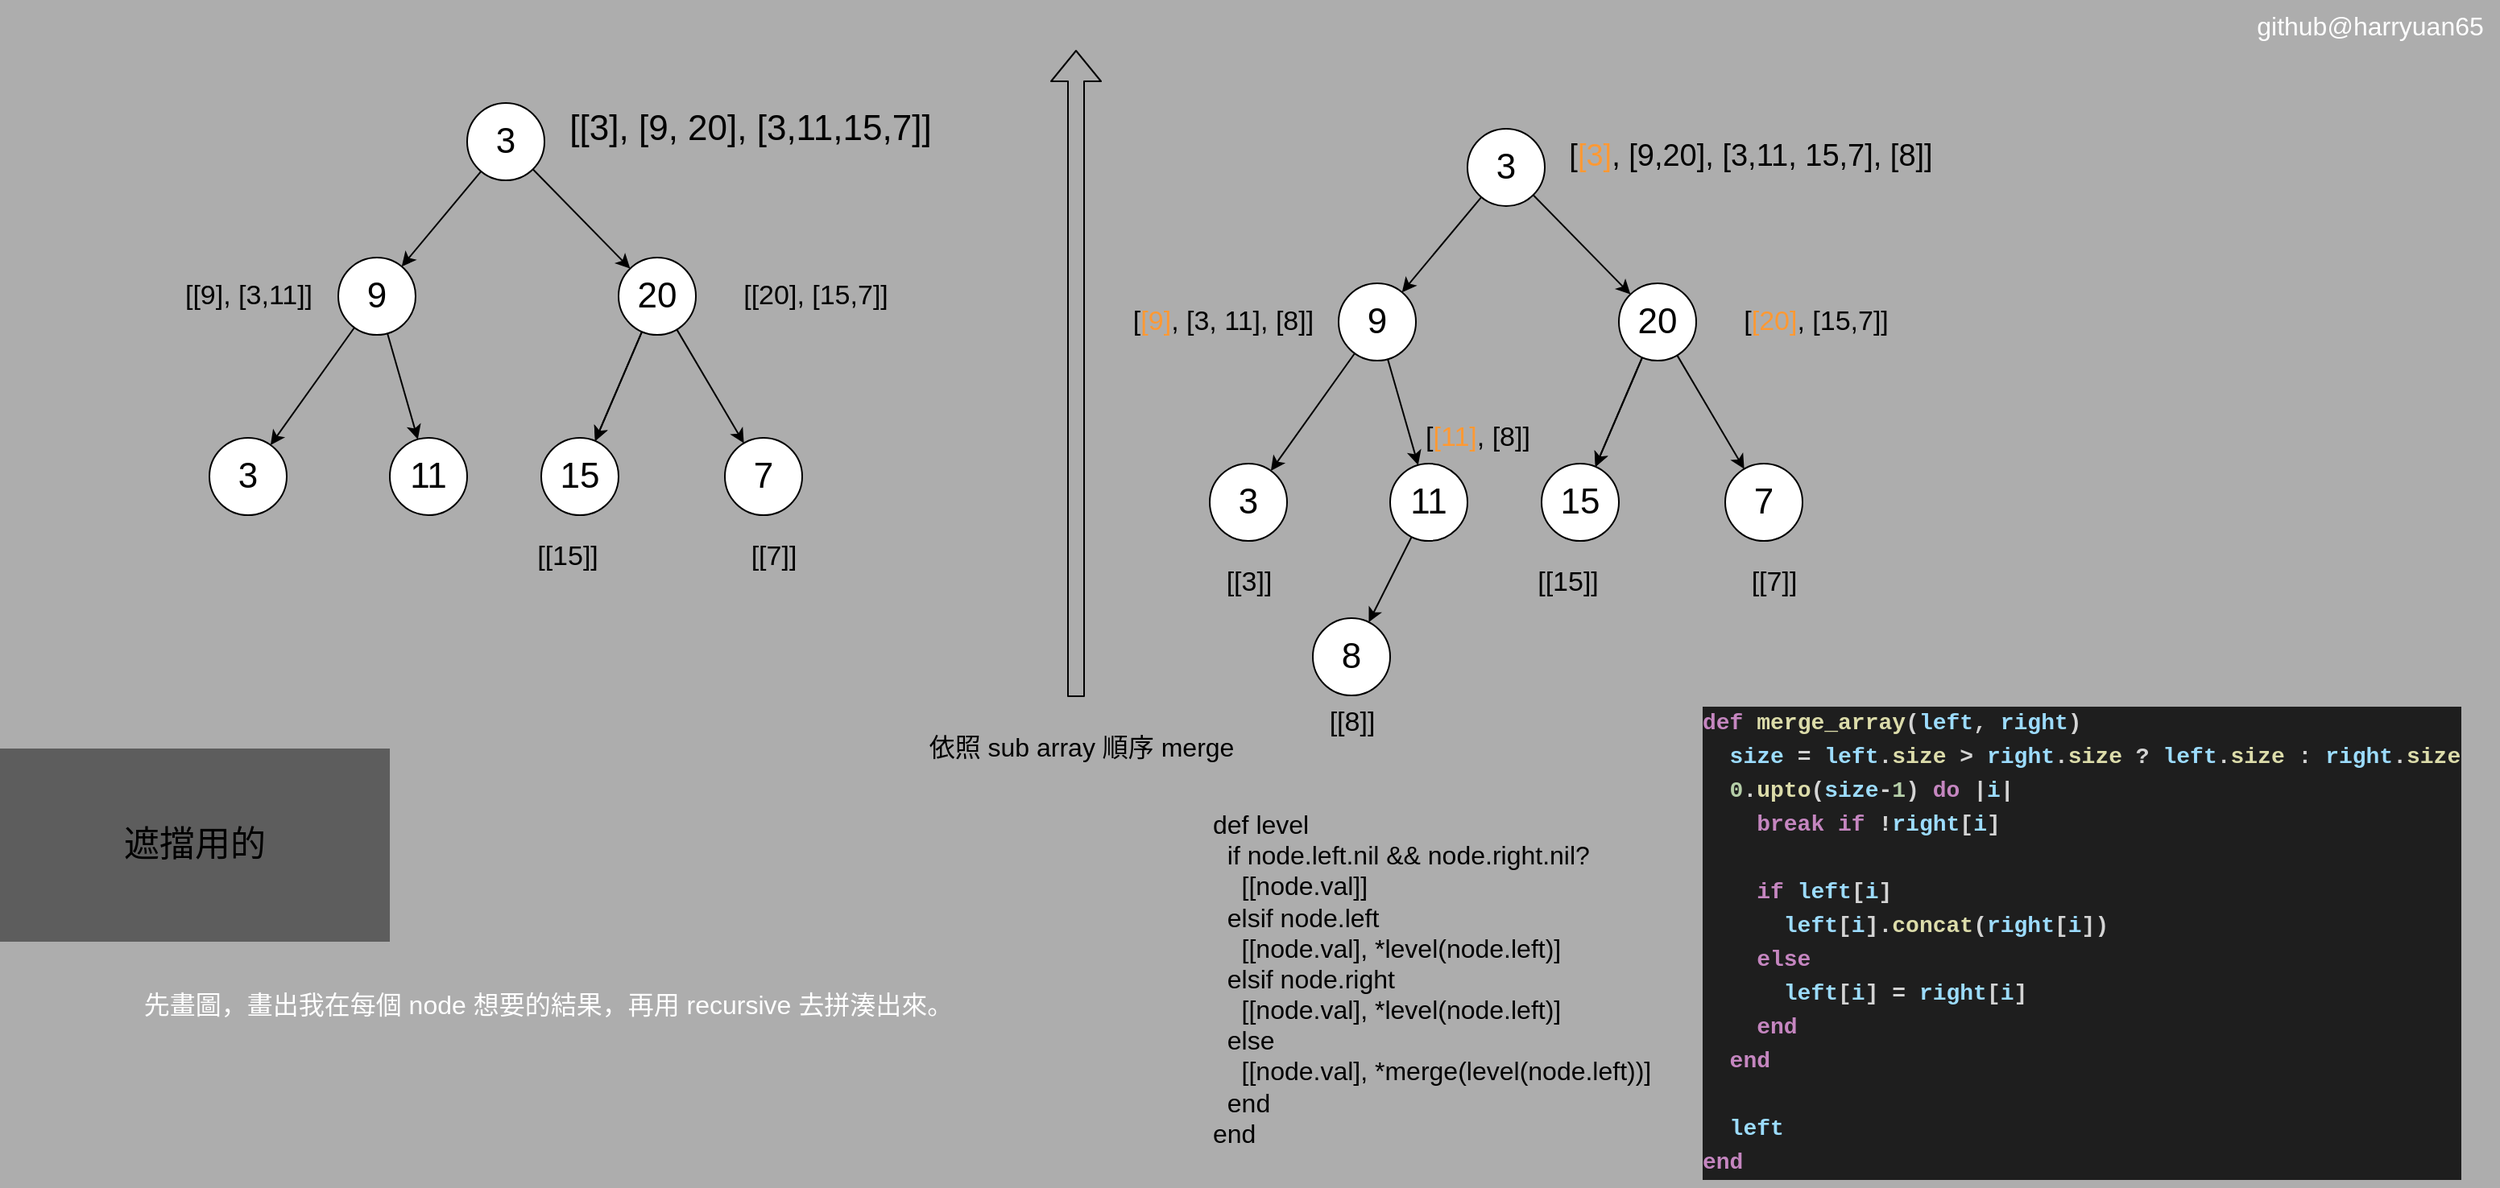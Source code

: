 <mxfile>
    <diagram id="cXXxxFhgvLypDgUAAeSp" name="Page-1">
        <mxGraphModel dx="490" dy="320" grid="1" gridSize="16" guides="1" tooltips="1" connect="1" arrows="1" fold="1" page="1" pageScale="1" pageWidth="827" pageHeight="1169" background="#ADADAD" math="0" shadow="0">
            <root>
                <mxCell id="0"/>
                <mxCell id="1" parent="0"/>
                <mxCell id="5" value="" style="edgeStyle=none;html=1;fontSize=22;" edge="1" parent="1" source="2" target="4">
                    <mxGeometry relative="1" as="geometry"/>
                </mxCell>
                <mxCell id="7" value="" style="edgeStyle=none;html=1;fontSize=22;" edge="1" parent="1" source="2" target="6">
                    <mxGeometry relative="1" as="geometry"/>
                </mxCell>
                <mxCell id="2" value="&lt;font style=&quot;font-size: 22px&quot;&gt;3&lt;/font&gt;" style="ellipse;whiteSpace=wrap;html=1;aspect=fixed;" vertex="1" parent="1">
                    <mxGeometry x="390" y="64" width="48" height="48" as="geometry"/>
                </mxCell>
                <mxCell id="14" value="" style="edgeStyle=none;html=1;fontSize=22;" edge="1" parent="1" source="4" target="13">
                    <mxGeometry relative="1" as="geometry"/>
                </mxCell>
                <mxCell id="16" value="" style="edgeStyle=none;html=1;fontSize=22;" edge="1" parent="1" source="4" target="15">
                    <mxGeometry relative="1" as="geometry"/>
                </mxCell>
                <mxCell id="4" value="&lt;font style=&quot;font-size: 22px&quot;&gt;9&lt;/font&gt;" style="ellipse;whiteSpace=wrap;html=1;aspect=fixed;" vertex="1" parent="1">
                    <mxGeometry x="310" y="160" width="48" height="48" as="geometry"/>
                </mxCell>
                <mxCell id="9" value="" style="edgeStyle=none;html=1;fontSize=22;" edge="1" parent="1" source="6" target="8">
                    <mxGeometry relative="1" as="geometry"/>
                </mxCell>
                <mxCell id="10" value="" style="edgeStyle=none;html=1;fontSize=22;" edge="1" parent="1" source="6" target="8">
                    <mxGeometry relative="1" as="geometry"/>
                </mxCell>
                <mxCell id="12" value="" style="edgeStyle=none;html=1;fontSize=22;" edge="1" parent="1" source="6" target="11">
                    <mxGeometry relative="1" as="geometry"/>
                </mxCell>
                <mxCell id="6" value="&lt;font style=&quot;font-size: 22px&quot;&gt;20&lt;/font&gt;" style="ellipse;whiteSpace=wrap;html=1;aspect=fixed;" vertex="1" parent="1">
                    <mxGeometry x="484" y="160" width="48" height="48" as="geometry"/>
                </mxCell>
                <mxCell id="8" value="&lt;font style=&quot;font-size: 22px&quot;&gt;15&lt;/font&gt;" style="ellipse;whiteSpace=wrap;html=1;aspect=fixed;" vertex="1" parent="1">
                    <mxGeometry x="436" y="272" width="48" height="48" as="geometry"/>
                </mxCell>
                <mxCell id="11" value="&lt;font style=&quot;font-size: 22px&quot;&gt;7&lt;/font&gt;" style="ellipse;whiteSpace=wrap;html=1;aspect=fixed;" vertex="1" parent="1">
                    <mxGeometry x="550" y="272" width="48" height="48" as="geometry"/>
                </mxCell>
                <mxCell id="13" value="&lt;font style=&quot;font-size: 22px&quot;&gt;11&lt;/font&gt;" style="ellipse;whiteSpace=wrap;html=1;aspect=fixed;" vertex="1" parent="1">
                    <mxGeometry x="342" y="272" width="48" height="48" as="geometry"/>
                </mxCell>
                <mxCell id="15" value="&lt;font style=&quot;font-size: 22px&quot;&gt;3&lt;/font&gt;" style="ellipse;whiteSpace=wrap;html=1;aspect=fixed;" vertex="1" parent="1">
                    <mxGeometry x="230" y="272" width="48" height="48" as="geometry"/>
                </mxCell>
                <mxCell id="17" value="遮擋用的" style="rounded=0;whiteSpace=wrap;html=1;fontSize=22;fillColor=#0F0F0F;strokeColor=none;opacity=50;" vertex="1" parent="1">
                    <mxGeometry x="100" y="465" width="242" height="120" as="geometry"/>
                </mxCell>
                <mxCell id="18" value="[[3], [9, 20], [3,11,15,7]]" style="text;html=1;strokeColor=none;fillColor=none;align=center;verticalAlign=middle;whiteSpace=wrap;rounded=0;fontSize=22;opacity=50;" vertex="1" parent="1">
                    <mxGeometry x="444" y="64" width="244" height="32" as="geometry"/>
                </mxCell>
                <mxCell id="24" value="[[15]]" style="text;html=1;align=center;verticalAlign=middle;resizable=0;points=[];autosize=1;strokeColor=none;fillColor=none;fontSize=17;" vertex="1" parent="1">
                    <mxGeometry x="420" y="330" width="64" height="32" as="geometry"/>
                </mxCell>
                <mxCell id="25" value="[[7]]" style="text;html=1;align=center;verticalAlign=middle;resizable=0;points=[];autosize=1;strokeColor=none;fillColor=none;fontSize=17;" vertex="1" parent="1">
                    <mxGeometry x="556" y="330" width="48" height="32" as="geometry"/>
                </mxCell>
                <mxCell id="26" value="[[20], [15,7]]" style="text;html=1;align=center;verticalAlign=middle;resizable=0;points=[];autosize=1;strokeColor=none;fillColor=none;fontSize=17;" vertex="1" parent="1">
                    <mxGeometry x="550" y="168" width="112" height="32" as="geometry"/>
                </mxCell>
                <mxCell id="27" value="[[9], [3,11]]" style="text;html=1;align=center;verticalAlign=middle;resizable=0;points=[];autosize=1;strokeColor=none;fillColor=none;fontSize=17;" vertex="1" parent="1">
                    <mxGeometry x="206" y="168" width="96" height="32" as="geometry"/>
                </mxCell>
                <mxCell id="28" value="" style="edgeStyle=none;html=1;fontSize=22;" edge="1" parent="1" source="30" target="33">
                    <mxGeometry relative="1" as="geometry"/>
                </mxCell>
                <mxCell id="29" value="" style="edgeStyle=none;html=1;fontSize=22;" edge="1" parent="1" source="30" target="37">
                    <mxGeometry relative="1" as="geometry"/>
                </mxCell>
                <mxCell id="30" value="&lt;font style=&quot;font-size: 22px&quot;&gt;3&lt;/font&gt;" style="ellipse;whiteSpace=wrap;html=1;aspect=fixed;" vertex="1" parent="1">
                    <mxGeometry x="1011" y="80" width="48" height="48" as="geometry"/>
                </mxCell>
                <mxCell id="31" value="" style="edgeStyle=none;html=1;fontSize=22;" edge="1" parent="1" source="33" target="40">
                    <mxGeometry relative="1" as="geometry"/>
                </mxCell>
                <mxCell id="32" value="" style="edgeStyle=none;html=1;fontSize=22;" edge="1" parent="1" source="33" target="41">
                    <mxGeometry relative="1" as="geometry"/>
                </mxCell>
                <mxCell id="33" value="&lt;font style=&quot;font-size: 22px&quot;&gt;9&lt;/font&gt;" style="ellipse;whiteSpace=wrap;html=1;aspect=fixed;" vertex="1" parent="1">
                    <mxGeometry x="931" y="176" width="48" height="48" as="geometry"/>
                </mxCell>
                <mxCell id="34" value="" style="edgeStyle=none;html=1;fontSize=22;" edge="1" parent="1" source="37" target="38">
                    <mxGeometry relative="1" as="geometry"/>
                </mxCell>
                <mxCell id="35" value="" style="edgeStyle=none;html=1;fontSize=22;" edge="1" parent="1" source="37" target="38">
                    <mxGeometry relative="1" as="geometry"/>
                </mxCell>
                <mxCell id="36" value="" style="edgeStyle=none;html=1;fontSize=22;" edge="1" parent="1" source="37" target="39">
                    <mxGeometry relative="1" as="geometry"/>
                </mxCell>
                <mxCell id="37" value="&lt;font style=&quot;font-size: 22px&quot;&gt;20&lt;/font&gt;" style="ellipse;whiteSpace=wrap;html=1;aspect=fixed;" vertex="1" parent="1">
                    <mxGeometry x="1105" y="176" width="48" height="48" as="geometry"/>
                </mxCell>
                <mxCell id="38" value="&lt;font style=&quot;font-size: 22px&quot;&gt;15&lt;/font&gt;" style="ellipse;whiteSpace=wrap;html=1;aspect=fixed;" vertex="1" parent="1">
                    <mxGeometry x="1057" y="288" width="48" height="48" as="geometry"/>
                </mxCell>
                <mxCell id="39" value="&lt;font style=&quot;font-size: 22px&quot;&gt;7&lt;/font&gt;" style="ellipse;whiteSpace=wrap;html=1;aspect=fixed;" vertex="1" parent="1">
                    <mxGeometry x="1171" y="288" width="48" height="48" as="geometry"/>
                </mxCell>
                <mxCell id="48" value="" style="edgeStyle=none;html=1;fontSize=17;" edge="1" parent="1" source="40" target="47">
                    <mxGeometry relative="1" as="geometry"/>
                </mxCell>
                <mxCell id="40" value="&lt;font style=&quot;font-size: 22px&quot;&gt;11&lt;/font&gt;" style="ellipse;whiteSpace=wrap;html=1;aspect=fixed;" vertex="1" parent="1">
                    <mxGeometry x="963" y="288" width="48" height="48" as="geometry"/>
                </mxCell>
                <mxCell id="41" value="&lt;font style=&quot;font-size: 22px&quot;&gt;3&lt;/font&gt;" style="ellipse;whiteSpace=wrap;html=1;aspect=fixed;" vertex="1" parent="1">
                    <mxGeometry x="851" y="288" width="48" height="48" as="geometry"/>
                </mxCell>
                <mxCell id="42" value="&lt;span style=&quot;font-size: 19px&quot;&gt;[&lt;font color=&quot;#ff9933&quot;&gt;[3]&lt;/font&gt;, [9,20], [3,11, 15,7], [8]]&lt;/span&gt;" style="text;html=1;strokeColor=none;fillColor=none;align=center;verticalAlign=middle;whiteSpace=wrap;rounded=0;fontSize=22;opacity=50;" vertex="1" parent="1">
                    <mxGeometry x="1065" y="80" width="244" height="32" as="geometry"/>
                </mxCell>
                <mxCell id="43" value="[[15]]" style="text;html=1;align=center;verticalAlign=middle;resizable=0;points=[];autosize=1;strokeColor=none;fillColor=none;fontSize=17;" vertex="1" parent="1">
                    <mxGeometry x="1041" y="346" width="64" height="32" as="geometry"/>
                </mxCell>
                <mxCell id="44" value="[[7]]" style="text;html=1;align=center;verticalAlign=middle;resizable=0;points=[];autosize=1;strokeColor=none;fillColor=none;fontSize=17;" vertex="1" parent="1">
                    <mxGeometry x="1177" y="346" width="48" height="32" as="geometry"/>
                </mxCell>
                <mxCell id="45" value="[&lt;font color=&quot;#ff9933&quot;&gt;[20]&lt;/font&gt;, [15,7]]" style="text;html=1;align=center;verticalAlign=middle;resizable=0;points=[];autosize=1;strokeColor=none;fillColor=none;fontSize=17;" vertex="1" parent="1">
                    <mxGeometry x="1171" y="184" width="112" height="32" as="geometry"/>
                </mxCell>
                <mxCell id="46" value="[&lt;font color=&quot;#ff9933&quot;&gt;[9]&lt;/font&gt;, [3, 11], [8]]" style="text;html=1;align=center;verticalAlign=middle;resizable=0;points=[];autosize=1;strokeColor=none;fillColor=none;fontSize=17;" vertex="1" parent="1">
                    <mxGeometry x="787" y="184" width="144" height="32" as="geometry"/>
                </mxCell>
                <mxCell id="47" value="&lt;font style=&quot;font-size: 22px&quot;&gt;8&lt;/font&gt;" style="ellipse;whiteSpace=wrap;html=1;aspect=fixed;" vertex="1" parent="1">
                    <mxGeometry x="915" y="384" width="48" height="48" as="geometry"/>
                </mxCell>
                <mxCell id="49" value="[[8]]" style="text;html=1;align=center;verticalAlign=middle;resizable=0;points=[];autosize=1;strokeColor=none;fillColor=none;fontSize=17;" vertex="1" parent="1">
                    <mxGeometry x="915" y="433" width="48" height="32" as="geometry"/>
                </mxCell>
                <mxCell id="50" value="[&lt;font color=&quot;#ff9933&quot;&gt;[11]&lt;/font&gt;, [8]]" style="text;html=1;align=center;verticalAlign=middle;resizable=0;points=[];autosize=1;strokeColor=none;fillColor=none;fontSize=17;" vertex="1" parent="1">
                    <mxGeometry x="969" y="256" width="96" height="32" as="geometry"/>
                </mxCell>
                <mxCell id="51" value="[[3]]" style="text;html=1;align=center;verticalAlign=middle;resizable=0;points=[];autosize=1;strokeColor=none;fillColor=none;fontSize=17;" vertex="1" parent="1">
                    <mxGeometry x="851" y="346" width="48" height="32" as="geometry"/>
                </mxCell>
                <mxCell id="52" value="" style="shape=flexArrow;endArrow=classic;html=1;fontSize=19;" edge="1" parent="1">
                    <mxGeometry width="50" height="50" relative="1" as="geometry">
                        <mxPoint x="768" y="433" as="sourcePoint"/>
                        <mxPoint x="768" y="31" as="targetPoint"/>
                    </mxGeometry>
                </mxCell>
                <mxCell id="53" value="&lt;font style=&quot;font-size: 16px&quot;&gt;依照 sub array 順序 merge&lt;/font&gt;" style="text;html=1;align=center;verticalAlign=middle;resizable=0;points=[];autosize=1;strokeColor=none;fillColor=none;fontSize=19;" vertex="1" parent="1">
                    <mxGeometry x="667" y="448" width="208" height="32" as="geometry"/>
                </mxCell>
                <mxCell id="54" value="def level&lt;br&gt;&amp;nbsp; if node.left.nil &amp;amp;&amp;amp; node.right.nil?&lt;br&gt;&amp;nbsp; &amp;nbsp; [[node.val]]&lt;br&gt;&amp;nbsp; elsif node.left&lt;br&gt;&amp;nbsp; &amp;nbsp; [[node.val], *level(node.left)]&lt;br&gt;&amp;nbsp; elsif node.right&lt;br&gt;&amp;nbsp; &amp;nbsp; [[node.val], *level(node.left)]&lt;br&gt;&amp;nbsp; else&lt;br&gt;&amp;nbsp; &amp;nbsp; [[node.val], *merge(level(node.left))]&lt;br&gt;&amp;nbsp; end&lt;br&gt;end" style="text;html=1;align=left;verticalAlign=middle;resizable=0;points=[];autosize=1;strokeColor=none;fillColor=none;fontSize=16;" vertex="1" parent="1">
                    <mxGeometry x="851" y="496" width="304" height="224" as="geometry"/>
                </mxCell>
                <mxCell id="55" value="&lt;font&gt;merge&amp;nbsp;&lt;span style=&quot;font-size: 17px&quot;&gt;[[3, 11], [8]]&amp;nbsp;&lt;/span&gt;and [[15,7]]&lt;br&gt;= [[3,11,15,7], [8]]&lt;br&gt;&lt;/font&gt;" style="text;html=1;align=left;verticalAlign=middle;resizable=0;points=[];autosize=1;strokeColor=none;fillColor=none;fontSize=16;fontColor=#FFFFFF;" vertex="1" parent="1">
                    <mxGeometry x="1220" y="434" width="240" height="48" as="geometry"/>
                </mxCell>
                <mxCell id="56" value="&lt;div style=&quot;color: rgb(212 , 212 , 212) ; background-color: rgb(30 , 30 , 30) ; font-family: &amp;#34;menlo&amp;#34; , &amp;#34;monaco&amp;#34; , &amp;#34;courier new&amp;#34; , monospace ; font-weight: bold ; font-size: 14px ; line-height: 21px&quot;&gt;&lt;div&gt;&lt;span style=&quot;color: #c586c0&quot;&gt;def&lt;/span&gt; &lt;span style=&quot;color: #dcdcaa&quot;&gt;merge_array&lt;/span&gt;(&lt;span style=&quot;color: #9cdcfe&quot;&gt;left&lt;/span&gt;, &lt;span style=&quot;color: #9cdcfe&quot;&gt;right&lt;/span&gt;)&lt;/div&gt;&lt;div&gt;&lt;span style=&quot;color: #9cdcfe&quot;&gt;&amp;nbsp; size&lt;/span&gt; = &lt;span style=&quot;color: #9cdcfe&quot;&gt;left&lt;/span&gt;.&lt;span style=&quot;color: #dcdcaa&quot;&gt;size&lt;/span&gt; &amp;gt; &lt;span style=&quot;color: #9cdcfe&quot;&gt;right&lt;/span&gt;.&lt;span style=&quot;color: #dcdcaa&quot;&gt;size&lt;/span&gt; ? &lt;span style=&quot;color: #9cdcfe&quot;&gt;left&lt;/span&gt;.&lt;span style=&quot;color: #dcdcaa&quot;&gt;size&lt;/span&gt; : &lt;span style=&quot;color: #9cdcfe&quot;&gt;right&lt;/span&gt;.&lt;span style=&quot;color: #dcdcaa&quot;&gt;size&lt;/span&gt;&lt;/div&gt;&lt;div&gt;&lt;span style=&quot;color: #b5cea8&quot;&gt;&amp;nbsp; 0&lt;/span&gt;.&lt;span style=&quot;color: #dcdcaa&quot;&gt;upto&lt;/span&gt;(&lt;span style=&quot;color: #9cdcfe&quot;&gt;size&lt;/span&gt;-&lt;span style=&quot;color: #b5cea8&quot;&gt;1&lt;/span&gt;) &lt;span style=&quot;color: #c586c0&quot;&gt;do&lt;/span&gt; |&lt;span style=&quot;color: #9cdcfe&quot;&gt;i&lt;/span&gt;|&lt;/div&gt;&lt;div&gt;&lt;span style=&quot;color: #c586c0&quot;&gt;&amp;nbsp; &amp;nbsp; break&lt;/span&gt; &lt;span style=&quot;color: #c586c0&quot;&gt;if&lt;/span&gt; !&lt;span style=&quot;color: #9cdcfe&quot;&gt;right&lt;/span&gt;[&lt;span style=&quot;color: #9cdcfe&quot;&gt;i&lt;/span&gt;]&lt;/div&gt;&lt;br&gt;&lt;div&gt;&lt;span style=&quot;color: #c586c0&quot;&gt;&amp;nbsp; &amp;nbsp; if&lt;/span&gt; &lt;span style=&quot;color: #9cdcfe&quot;&gt;left&lt;/span&gt;[&lt;span style=&quot;color: #9cdcfe&quot;&gt;i&lt;/span&gt;]&lt;/div&gt;&lt;div&gt;&lt;span style=&quot;color: #9cdcfe&quot;&gt;&amp;nbsp; &amp;nbsp; &amp;nbsp; left&lt;/span&gt;[&lt;span style=&quot;color: #9cdcfe&quot;&gt;i&lt;/span&gt;].&lt;span style=&quot;color: #dcdcaa&quot;&gt;concat&lt;/span&gt;(&lt;span style=&quot;color: #9cdcfe&quot;&gt;right&lt;/span&gt;[&lt;span style=&quot;color: #9cdcfe&quot;&gt;i&lt;/span&gt;])&lt;/div&gt;&lt;div&gt;&lt;span style=&quot;color: #c586c0&quot;&gt;&amp;nbsp; &amp;nbsp; else&lt;/span&gt;&lt;/div&gt;&lt;div&gt;&lt;span style=&quot;color: #9cdcfe&quot;&gt;&amp;nbsp; &amp;nbsp; &amp;nbsp; left&lt;/span&gt;[&lt;span style=&quot;color: #9cdcfe&quot;&gt;i&lt;/span&gt;] = &lt;span style=&quot;color: #9cdcfe&quot;&gt;right&lt;/span&gt;[&lt;span style=&quot;color: #9cdcfe&quot;&gt;i&lt;/span&gt;]&lt;/div&gt;&lt;div&gt;&lt;span style=&quot;color: #c586c0&quot;&gt;&amp;nbsp; &amp;nbsp; end&lt;/span&gt;&lt;/div&gt;&lt;div&gt;&lt;span style=&quot;color: #c586c0&quot;&gt;&amp;nbsp; end&lt;/span&gt;&lt;/div&gt;&lt;br&gt;&lt;div&gt;&lt;span style=&quot;color: #9cdcfe&quot;&gt;&amp;nbsp; left&lt;/span&gt;&lt;/div&gt;&lt;div&gt;&lt;span style=&quot;color: #c586c0&quot;&gt;end&lt;/span&gt;&lt;/div&gt;&lt;/div&gt;" style="text;html=1;align=left;verticalAlign=middle;resizable=0;points=[];autosize=1;strokeColor=none;fillColor=none;fontSize=16;fontColor=#FFFFFF;" vertex="1" parent="1">
                    <mxGeometry x="1155" y="433" width="496" height="304" as="geometry"/>
                </mxCell>
                <mxCell id="57" value="先畫圖，畫出我在每個 node 想要的結果，再用 recursive 去拼湊出來。" style="text;html=1;align=center;verticalAlign=middle;resizable=0;points=[];autosize=1;strokeColor=none;fillColor=none;fontSize=16;fontColor=#FFFFFF;" vertex="1" parent="1">
                    <mxGeometry x="176" y="608" width="528" height="32" as="geometry"/>
                </mxCell>
                <mxCell id="58" value="github@harryuan65" style="text;html=1;align=center;verticalAlign=middle;resizable=0;points=[];autosize=1;strokeColor=none;fillColor=none;fontSize=16;fontColor=#FFFFFF;" vertex="1" parent="1">
                    <mxGeometry x="1491" width="160" height="32" as="geometry"/>
                </mxCell>
            </root>
        </mxGraphModel>
    </diagram>
</mxfile>